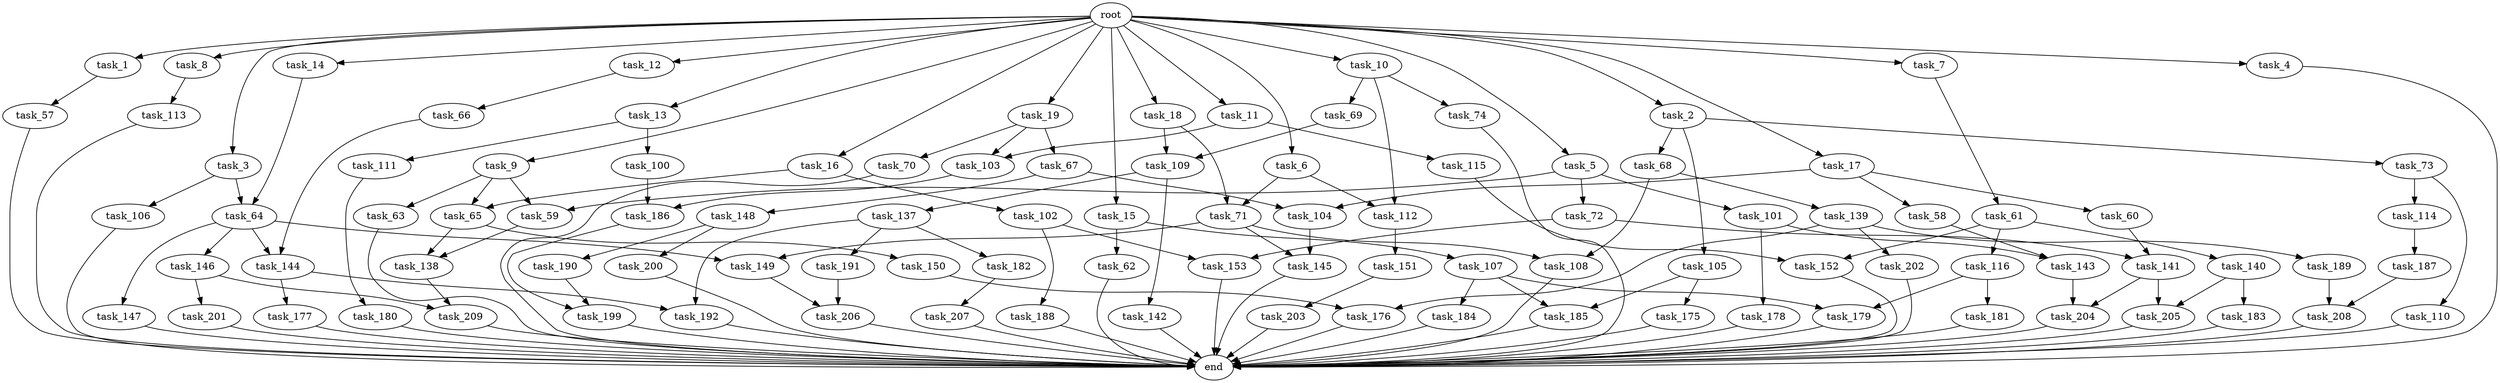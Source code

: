 digraph G {
  task_142 [size="34359738.368000"];
  task_149 [size="343597383.680000"];
  task_192 [size="858993459.200000"];
  task_207 [size="549755813.888000"];
  task_16 [size="1.024000"];
  task_57 [size="77309411.328000"];
  task_115 [size="137438953.472000"];
  task_19 [size="1.024000"];
  task_12 [size="1.024000"];
  task_190 [size="858993459.200000"];
  task_150 [size="420906795.008000"];
  task_114 [size="137438953.472000"];
  task_102 [size="858993459.200000"];
  task_11 [size="1.024000"];
  task_113 [size="309237645.312000"];
  task_68 [size="214748364.800000"];
  task_101 [size="214748364.800000"];
  task_58 [size="695784701.952000"];
  task_145 [size="730144440.320000"];
  task_151 [size="214748364.800000"];
  task_66 [size="137438953.472000"];
  task_62 [size="137438953.472000"];
  task_14 [size="1.024000"];
  task_8 [size="1.024000"];
  task_176 [size="455266533.376000"];
  task_1 [size="1.024000"];
  task_108 [size="730144440.320000"];
  task_182 [size="549755813.888000"];
  task_6 [size="1.024000"];
  task_72 [size="214748364.800000"];
  task_200 [size="858993459.200000"];
  task_63 [size="77309411.328000"];
  task_178 [size="695784701.952000"];
  task_180 [size="309237645.312000"];
  root [size="0.000000"];
  task_202 [size="420906795.008000"];
  task_104 [size="833223655.424000"];
  task_7 [size="1.024000"];
  task_74 [size="309237645.312000"];
  task_148 [size="137438953.472000"];
  task_191 [size="549755813.888000"];
  task_64 [size="996432412.672000"];
  task_152 [size="1073741824.000000"];
  task_143 [size="910533066.752000"];
  task_106 [size="137438953.472000"];
  task_203 [size="34359738.368000"];
  task_189 [size="420906795.008000"];
  task_147 [size="309237645.312000"];
  task_2 [size="1.024000"];
  task_110 [size="137438953.472000"];
  task_179 [size="154618822.656000"];
  task_4 [size="1.024000"];
  task_103 [size="996432412.672000"];
  task_69 [size="309237645.312000"];
  task_18 [size="1.024000"];
  task_112 [size="858993459.200000"];
  task_199 [size="498216206.336000"];
  task_65 [size="936302870.528000"];
  task_137 [size="34359738.368000"];
  task_208 [size="996432412.672000"];
  task_59 [size="292057776.128000"];
  task_188 [size="214748364.800000"];
  task_61 [size="77309411.328000"];
  task_73 [size="214748364.800000"];
  task_10 [size="1.024000"];
  task_13 [size="1.024000"];
  task_141 [size="1073741824.000000"];
  task_186 [size="936302870.528000"];
  task_187 [size="549755813.888000"];
  task_184 [size="77309411.328000"];
  task_153 [size="1073741824.000000"];
  task_111 [size="549755813.888000"];
  task_15 [size="1.024000"];
  end [size="0.000000"];
  task_185 [size="154618822.656000"];
  task_70 [size="858993459.200000"];
  task_175 [size="77309411.328000"];
  task_3 [size="1.024000"];
  task_181 [size="77309411.328000"];
  task_183 [size="214748364.800000"];
  task_71 [size="627065225.216000"];
  task_144 [size="1168231104.512000"];
  task_105 [size="214748364.800000"];
  task_201 [size="309237645.312000"];
  task_109 [size="627065225.216000"];
  task_140 [size="214748364.800000"];
  task_60 [size="695784701.952000"];
  task_9 [size="1.024000"];
  task_5 [size="1.024000"];
  task_67 [size="858993459.200000"];
  task_138 [size="970662608.896000"];
  task_177 [size="309237645.312000"];
  task_209 [size="523986010.112000"];
  task_100 [size="549755813.888000"];
  task_146 [size="309237645.312000"];
  task_17 [size="1.024000"];
  task_204 [size="111669149.696000"];
  task_107 [size="137438953.472000"];
  task_139 [size="695784701.952000"];
  task_205 [size="249108103.168000"];
  task_116 [size="214748364.800000"];
  task_206 [size="764504178.688000"];

  task_142 -> end [size="1.000000"];
  task_149 -> task_206 [size="536870912.000000"];
  task_192 -> end [size="1.000000"];
  task_207 -> end [size="1.000000"];
  task_16 -> task_102 [size="838860800.000000"];
  task_16 -> task_65 [size="838860800.000000"];
  task_57 -> end [size="1.000000"];
  task_115 -> task_152 [size="838860800.000000"];
  task_19 -> task_70 [size="838860800.000000"];
  task_19 -> task_103 [size="838860800.000000"];
  task_19 -> task_67 [size="838860800.000000"];
  task_12 -> task_66 [size="134217728.000000"];
  task_190 -> task_199 [size="75497472.000000"];
  task_150 -> task_176 [size="33554432.000000"];
  task_114 -> task_187 [size="536870912.000000"];
  task_102 -> task_153 [size="209715200.000000"];
  task_102 -> task_188 [size="209715200.000000"];
  task_11 -> task_103 [size="134217728.000000"];
  task_11 -> task_115 [size="134217728.000000"];
  task_113 -> end [size="1.000000"];
  task_68 -> task_108 [size="679477248.000000"];
  task_68 -> task_139 [size="679477248.000000"];
  task_101 -> task_178 [size="679477248.000000"];
  task_101 -> task_143 [size="679477248.000000"];
  task_58 -> task_143 [size="209715200.000000"];
  task_145 -> end [size="1.000000"];
  task_151 -> task_203 [size="33554432.000000"];
  task_66 -> task_144 [size="838860800.000000"];
  task_62 -> end [size="1.000000"];
  task_14 -> task_64 [size="838860800.000000"];
  task_8 -> task_113 [size="301989888.000000"];
  task_176 -> end [size="1.000000"];
  task_1 -> task_57 [size="75497472.000000"];
  task_108 -> end [size="1.000000"];
  task_182 -> task_207 [size="536870912.000000"];
  task_6 -> task_71 [size="536870912.000000"];
  task_6 -> task_112 [size="536870912.000000"];
  task_72 -> task_153 [size="838860800.000000"];
  task_72 -> task_141 [size="838860800.000000"];
  task_200 -> end [size="1.000000"];
  task_63 -> end [size="1.000000"];
  task_178 -> end [size="1.000000"];
  task_180 -> end [size="1.000000"];
  root -> task_2 [size="1.000000"];
  root -> task_7 [size="1.000000"];
  root -> task_5 [size="1.000000"];
  root -> task_11 [size="1.000000"];
  root -> task_10 [size="1.000000"];
  root -> task_16 [size="1.000000"];
  root -> task_4 [size="1.000000"];
  root -> task_17 [size="1.000000"];
  root -> task_3 [size="1.000000"];
  root -> task_13 [size="1.000000"];
  root -> task_18 [size="1.000000"];
  root -> task_9 [size="1.000000"];
  root -> task_19 [size="1.000000"];
  root -> task_6 [size="1.000000"];
  root -> task_14 [size="1.000000"];
  root -> task_8 [size="1.000000"];
  root -> task_12 [size="1.000000"];
  root -> task_15 [size="1.000000"];
  root -> task_1 [size="1.000000"];
  task_202 -> end [size="1.000000"];
  task_104 -> task_145 [size="679477248.000000"];
  task_7 -> task_61 [size="75497472.000000"];
  task_74 -> end [size="1.000000"];
  task_148 -> task_200 [size="838860800.000000"];
  task_148 -> task_190 [size="838860800.000000"];
  task_191 -> task_206 [size="209715200.000000"];
  task_64 -> task_144 [size="301989888.000000"];
  task_64 -> task_146 [size="301989888.000000"];
  task_64 -> task_147 [size="301989888.000000"];
  task_64 -> task_149 [size="301989888.000000"];
  task_152 -> end [size="1.000000"];
  task_143 -> task_204 [size="75497472.000000"];
  task_106 -> end [size="1.000000"];
  task_203 -> end [size="1.000000"];
  task_189 -> task_208 [size="134217728.000000"];
  task_147 -> end [size="1.000000"];
  task_2 -> task_68 [size="209715200.000000"];
  task_2 -> task_73 [size="209715200.000000"];
  task_2 -> task_105 [size="209715200.000000"];
  task_110 -> end [size="1.000000"];
  task_179 -> end [size="1.000000"];
  task_4 -> end [size="1.000000"];
  task_103 -> task_186 [size="75497472.000000"];
  task_69 -> task_109 [size="536870912.000000"];
  task_18 -> task_71 [size="75497472.000000"];
  task_18 -> task_109 [size="75497472.000000"];
  task_112 -> task_151 [size="209715200.000000"];
  task_199 -> end [size="1.000000"];
  task_65 -> task_150 [size="411041792.000000"];
  task_65 -> task_138 [size="411041792.000000"];
  task_137 -> task_191 [size="536870912.000000"];
  task_137 -> task_182 [size="536870912.000000"];
  task_137 -> task_192 [size="536870912.000000"];
  task_208 -> end [size="1.000000"];
  task_59 -> task_138 [size="536870912.000000"];
  task_188 -> end [size="1.000000"];
  task_61 -> task_140 [size="209715200.000000"];
  task_61 -> task_116 [size="209715200.000000"];
  task_61 -> task_152 [size="209715200.000000"];
  task_73 -> task_114 [size="134217728.000000"];
  task_73 -> task_110 [size="134217728.000000"];
  task_10 -> task_74 [size="301989888.000000"];
  task_10 -> task_69 [size="301989888.000000"];
  task_10 -> task_112 [size="301989888.000000"];
  task_13 -> task_111 [size="536870912.000000"];
  task_13 -> task_100 [size="536870912.000000"];
  task_141 -> task_205 [size="33554432.000000"];
  task_141 -> task_204 [size="33554432.000000"];
  task_186 -> task_199 [size="411041792.000000"];
  task_187 -> task_208 [size="838860800.000000"];
  task_184 -> end [size="1.000000"];
  task_153 -> end [size="1.000000"];
  task_111 -> task_180 [size="301989888.000000"];
  task_15 -> task_62 [size="134217728.000000"];
  task_15 -> task_107 [size="134217728.000000"];
  task_185 -> end [size="1.000000"];
  task_70 -> end [size="1.000000"];
  task_175 -> end [size="1.000000"];
  task_3 -> task_64 [size="134217728.000000"];
  task_3 -> task_106 [size="134217728.000000"];
  task_181 -> end [size="1.000000"];
  task_183 -> end [size="1.000000"];
  task_71 -> task_108 [size="33554432.000000"];
  task_71 -> task_145 [size="33554432.000000"];
  task_71 -> task_149 [size="33554432.000000"];
  task_144 -> task_177 [size="301989888.000000"];
  task_144 -> task_192 [size="301989888.000000"];
  task_105 -> task_185 [size="75497472.000000"];
  task_105 -> task_175 [size="75497472.000000"];
  task_201 -> end [size="1.000000"];
  task_109 -> task_137 [size="33554432.000000"];
  task_109 -> task_142 [size="33554432.000000"];
  task_140 -> task_205 [size="209715200.000000"];
  task_140 -> task_183 [size="209715200.000000"];
  task_60 -> task_141 [size="209715200.000000"];
  task_9 -> task_59 [size="75497472.000000"];
  task_9 -> task_63 [size="75497472.000000"];
  task_9 -> task_65 [size="75497472.000000"];
  task_5 -> task_101 [size="209715200.000000"];
  task_5 -> task_59 [size="209715200.000000"];
  task_5 -> task_72 [size="209715200.000000"];
  task_67 -> task_148 [size="134217728.000000"];
  task_67 -> task_104 [size="134217728.000000"];
  task_138 -> task_209 [size="209715200.000000"];
  task_177 -> end [size="1.000000"];
  task_209 -> end [size="1.000000"];
  task_100 -> task_186 [size="838860800.000000"];
  task_146 -> task_209 [size="301989888.000000"];
  task_146 -> task_201 [size="301989888.000000"];
  task_17 -> task_58 [size="679477248.000000"];
  task_17 -> task_60 [size="679477248.000000"];
  task_17 -> task_104 [size="679477248.000000"];
  task_204 -> end [size="1.000000"];
  task_107 -> task_179 [size="75497472.000000"];
  task_107 -> task_184 [size="75497472.000000"];
  task_107 -> task_185 [size="75497472.000000"];
  task_139 -> task_202 [size="411041792.000000"];
  task_139 -> task_189 [size="411041792.000000"];
  task_139 -> task_176 [size="411041792.000000"];
  task_205 -> end [size="1.000000"];
  task_116 -> task_179 [size="75497472.000000"];
  task_116 -> task_181 [size="75497472.000000"];
  task_206 -> end [size="1.000000"];
}
